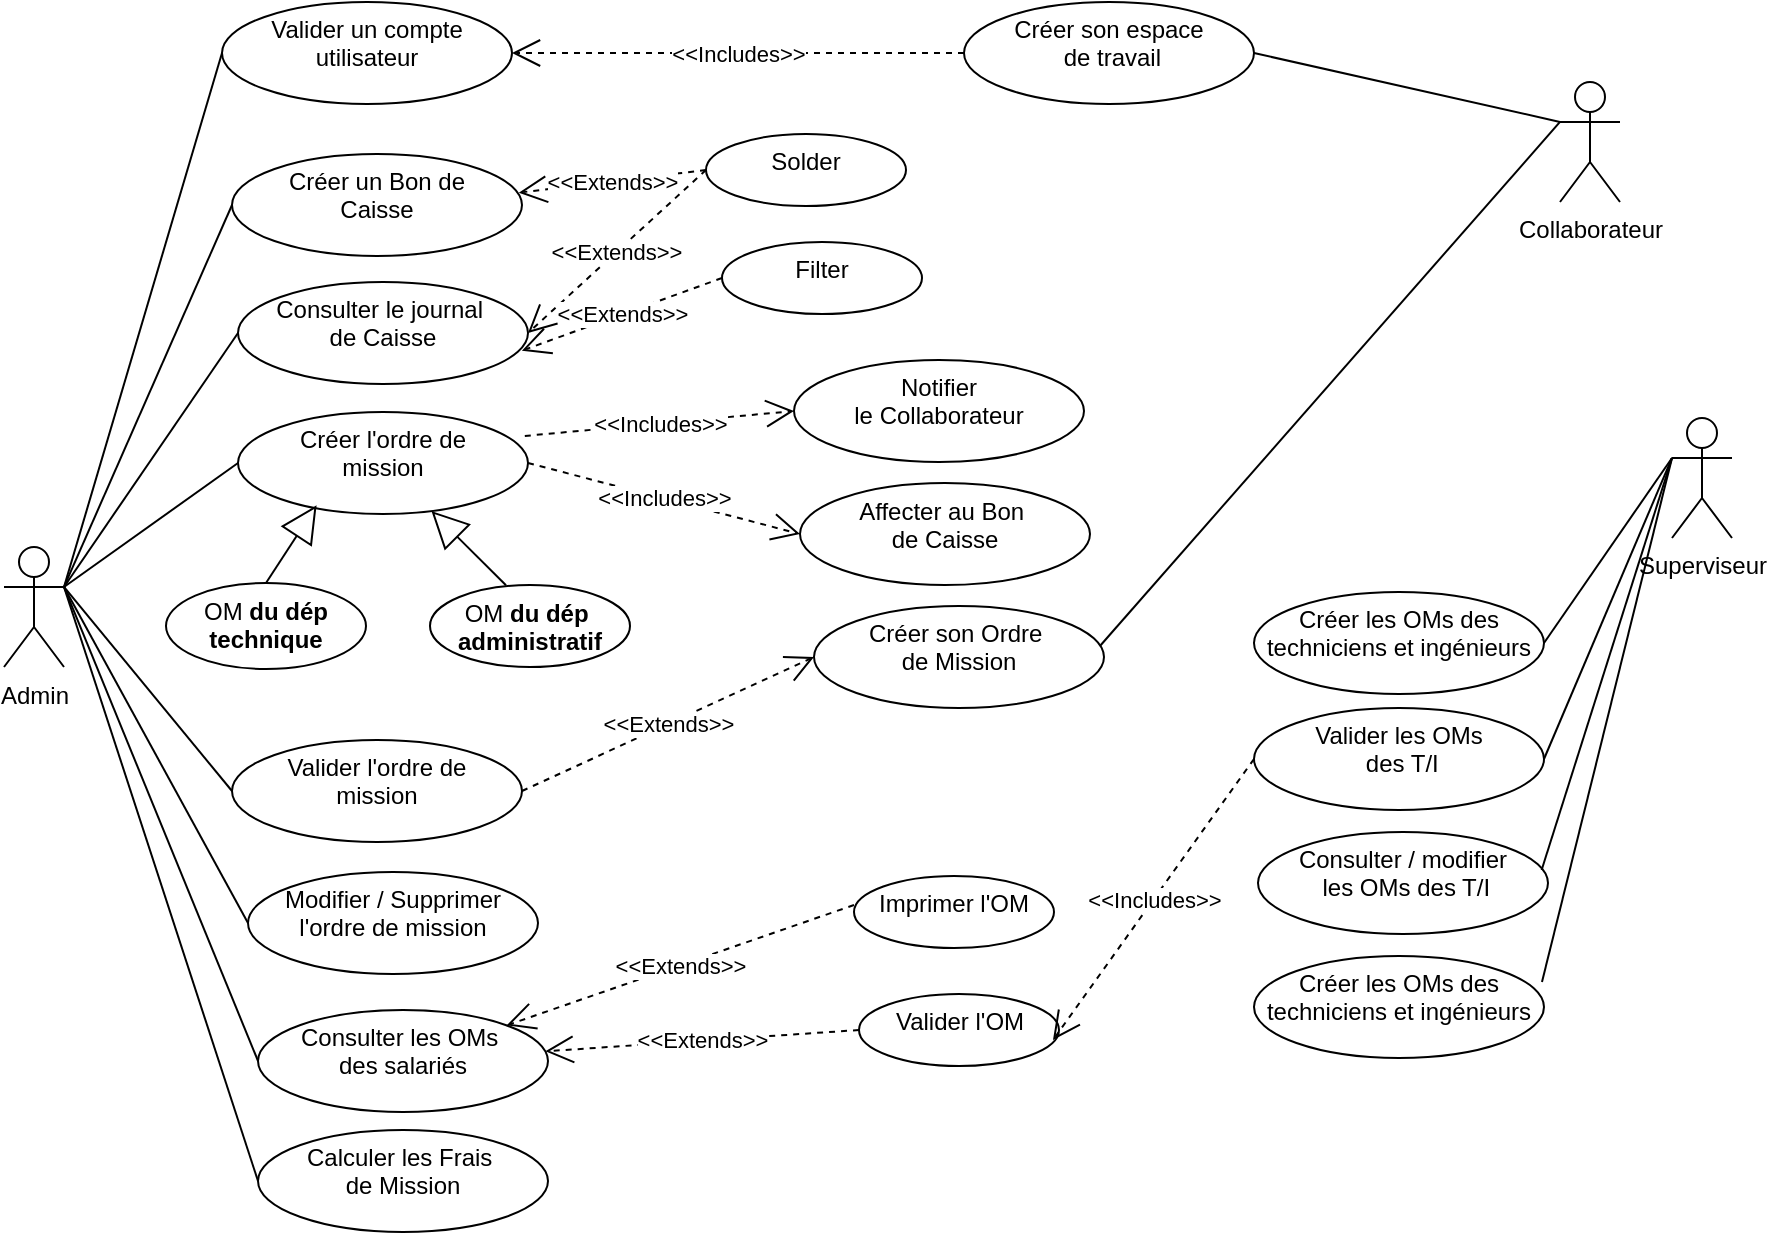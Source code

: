 <mxfile version="24.0.8" type="github">
  <diagram name="Page-1" id="bqoknefWxygjBXmzC5J1">
    <mxGraphModel dx="1071" dy="1079" grid="0" gridSize="10" guides="1" tooltips="1" connect="1" arrows="1" fold="1" page="0" pageScale="1" pageWidth="850" pageHeight="1100" math="0" shadow="0">
      <root>
        <mxCell id="0" />
        <mxCell id="1" parent="0" />
        <mxCell id="aXAPJrn92n8_OqXVa3Bo-3" value="Collaborateur&lt;div&gt;&lt;br&gt;&lt;/div&gt;" style="shape=umlActor;verticalLabelPosition=bottom;verticalAlign=top;html=1;outlineConnect=0;" parent="1" vertex="1">
          <mxGeometry x="508" y="5" width="30" height="60" as="geometry" />
        </mxCell>
        <mxCell id="aXAPJrn92n8_OqXVa3Bo-4" value="Valider un compte utilisateur" style="ellipse;whiteSpace=wrap;html=1;verticalAlign=top;" parent="1" vertex="1">
          <mxGeometry x="-161" y="-35" width="145" height="51" as="geometry" />
        </mxCell>
        <object label="Admin&lt;div&gt;&lt;br&gt;&lt;/div&gt;" Admin="" id="aXAPJrn92n8_OqXVa3Bo-2">
          <mxCell style="shape=umlActor;verticalLabelPosition=bottom;verticalAlign=top;html=1;outlineConnect=0;direction=east;rotation=0;" parent="1" vertex="1">
            <mxGeometry x="-270" y="237.5" width="30" height="60" as="geometry" />
          </mxCell>
        </object>
        <mxCell id="aXAPJrn92n8_OqXVa3Bo-8" value="Superviseur&lt;div&gt;&lt;br&gt;&lt;/div&gt;" style="shape=umlActor;verticalLabelPosition=bottom;verticalAlign=top;html=1;outlineConnect=0;" parent="1" vertex="1">
          <mxGeometry x="564" y="173" width="30" height="60" as="geometry" />
        </mxCell>
        <mxCell id="aXAPJrn92n8_OqXVa3Bo-14" value="Créer l&#39;ordre de&lt;div&gt;&amp;nbsp;mission&amp;nbsp;&lt;/div&gt;" style="ellipse;whiteSpace=wrap;html=1;verticalAlign=top;" parent="1" vertex="1">
          <mxGeometry x="-153" y="170" width="145" height="51" as="geometry" />
        </mxCell>
        <mxCell id="aXAPJrn92n8_OqXVa3Bo-16" value="&lt;div&gt;Consulter les OMs&amp;nbsp;&lt;/div&gt;&lt;div&gt;des salariés&lt;/div&gt;" style="ellipse;whiteSpace=wrap;html=1;verticalAlign=top;" parent="1" vertex="1">
          <mxGeometry x="-143" y="469" width="145" height="51" as="geometry" />
        </mxCell>
        <mxCell id="aXAPJrn92n8_OqXVa3Bo-20" value="Calculer les Frais&amp;nbsp;&lt;div&gt;de Mission&lt;/div&gt;" style="ellipse;whiteSpace=wrap;html=1;verticalAlign=top;" parent="1" vertex="1">
          <mxGeometry x="-143" y="529" width="145" height="51" as="geometry" />
        </mxCell>
        <mxCell id="aXAPJrn92n8_OqXVa3Bo-25" value="&amp;lt;&amp;lt;Extends&amp;gt;&amp;gt;" style="endArrow=open;endSize=12;dashed=1;html=1;rounded=0;exitX=0;exitY=0.403;exitDx=0;exitDy=0;exitPerimeter=0;" parent="1" source="aXAPJrn92n8_OqXVa3Bo-27" target="aXAPJrn92n8_OqXVa3Bo-16" edge="1">
          <mxGeometry width="160" relative="1" as="geometry">
            <mxPoint x="160" y="262" as="sourcePoint" />
            <mxPoint x="373" y="279" as="targetPoint" />
          </mxGeometry>
        </mxCell>
        <mxCell id="aXAPJrn92n8_OqXVa3Bo-27" value="Imprimer l&#39;OM" style="ellipse;whiteSpace=wrap;html=1;verticalAlign=top;" parent="1" vertex="1">
          <mxGeometry x="155" y="402" width="100" height="36" as="geometry" />
        </mxCell>
        <mxCell id="aXAPJrn92n8_OqXVa3Bo-29" value="Créer son espace&lt;div&gt;&amp;nbsp;de travail&lt;/div&gt;" style="ellipse;whiteSpace=wrap;html=1;verticalAlign=top;" parent="1" vertex="1">
          <mxGeometry x="210" y="-35" width="145" height="51" as="geometry" />
        </mxCell>
        <mxCell id="aXAPJrn92n8_OqXVa3Bo-31" value="&amp;lt;&amp;lt;Includes&amp;gt;&amp;gt;" style="endArrow=open;endSize=12;dashed=1;html=1;rounded=0;exitX=0;exitY=0.5;exitDx=0;exitDy=0;entryX=1;entryY=0.5;entryDx=0;entryDy=0;" parent="1" source="aXAPJrn92n8_OqXVa3Bo-29" target="aXAPJrn92n8_OqXVa3Bo-4" edge="1">
          <mxGeometry width="160" relative="1" as="geometry">
            <mxPoint x="167" y="117" as="sourcePoint" />
            <mxPoint x="33" y="114" as="targetPoint" />
          </mxGeometry>
        </mxCell>
        <mxCell id="aXAPJrn92n8_OqXVa3Bo-32" value="Créer les OMs des techniciens et ingénieurs&lt;div&gt;&lt;br&gt;&lt;/div&gt;" style="ellipse;whiteSpace=wrap;html=1;verticalAlign=top;" parent="1" vertex="1">
          <mxGeometry x="355" y="260" width="145" height="51" as="geometry" />
        </mxCell>
        <mxCell id="aXAPJrn92n8_OqXVa3Bo-33" value="&lt;div&gt;Consulter / modifier&lt;/div&gt;&lt;div&gt;&amp;nbsp;les OMs des T/I&lt;/div&gt;" style="ellipse;whiteSpace=wrap;html=1;verticalAlign=top;" parent="1" vertex="1">
          <mxGeometry x="357" y="380" width="145" height="51" as="geometry" />
        </mxCell>
        <mxCell id="aXAPJrn92n8_OqXVa3Bo-34" value="Créer les OMs des techniciens et ingénieurs&lt;div&gt;&lt;br&gt;&lt;/div&gt;" style="ellipse;whiteSpace=wrap;html=1;verticalAlign=top;" parent="1" vertex="1">
          <mxGeometry x="355" y="442" width="145" height="51" as="geometry" />
        </mxCell>
        <mxCell id="aXAPJrn92n8_OqXVa3Bo-40" value="Valider l&#39;OM" style="ellipse;whiteSpace=wrap;html=1;verticalAlign=top;" parent="1" vertex="1">
          <mxGeometry x="157.5" y="461" width="100" height="36" as="geometry" />
        </mxCell>
        <mxCell id="aXAPJrn92n8_OqXVa3Bo-41" value="&amp;lt;&amp;lt;Extends&amp;gt;&amp;gt;" style="endArrow=open;endSize=12;dashed=1;html=1;rounded=0;exitX=0;exitY=0.5;exitDx=0;exitDy=0;" parent="1" source="aXAPJrn92n8_OqXVa3Bo-40" target="aXAPJrn92n8_OqXVa3Bo-16" edge="1">
          <mxGeometry width="160" relative="1" as="geometry">
            <mxPoint x="178" y="274" as="sourcePoint" />
            <mxPoint x="53" y="271" as="targetPoint" />
          </mxGeometry>
        </mxCell>
        <mxCell id="aXAPJrn92n8_OqXVa3Bo-42" value="&lt;div&gt;Valider les OMs&lt;/div&gt;&lt;div&gt;&amp;nbsp;des T/I&lt;br&gt;&lt;/div&gt;" style="ellipse;whiteSpace=wrap;html=1;verticalAlign=top;" parent="1" vertex="1">
          <mxGeometry x="355" y="318" width="145" height="51" as="geometry" />
        </mxCell>
        <mxCell id="aXAPJrn92n8_OqXVa3Bo-44" value="&amp;lt;&amp;lt;Includes&amp;gt;&amp;gt;" style="endArrow=open;endSize=12;dashed=1;html=1;rounded=0;exitX=0;exitY=0.5;exitDx=0;exitDy=0;entryX=0.97;entryY=0.639;entryDx=0;entryDy=0;entryPerimeter=0;" parent="1" source="aXAPJrn92n8_OqXVa3Bo-42" target="aXAPJrn92n8_OqXVa3Bo-40" edge="1">
          <mxGeometry width="160" relative="1" as="geometry">
            <mxPoint x="403" y="326" as="sourcePoint" />
            <mxPoint x="268" y="324" as="targetPoint" />
          </mxGeometry>
        </mxCell>
        <mxCell id="ost5-0_Wd72OpRgAMmyx-2" value="" style="endArrow=none;html=1;rounded=0;entryX=0;entryY=0.5;entryDx=0;entryDy=0;exitX=1;exitY=0.333;exitDx=0;exitDy=0;exitPerimeter=0;" parent="1" source="aXAPJrn92n8_OqXVa3Bo-2" target="aXAPJrn92n8_OqXVa3Bo-4" edge="1">
          <mxGeometry width="50" height="50" relative="1" as="geometry">
            <mxPoint x="-226" y="254" as="sourcePoint" />
            <mxPoint x="-176" y="204" as="targetPoint" />
          </mxGeometry>
        </mxCell>
        <mxCell id="ost5-0_Wd72OpRgAMmyx-4" value="" style="endArrow=none;html=1;rounded=0;entryX=0;entryY=0.5;entryDx=0;entryDy=0;exitX=1;exitY=0.333;exitDx=0;exitDy=0;exitPerimeter=0;" parent="1" source="aXAPJrn92n8_OqXVa3Bo-2" target="aXAPJrn92n8_OqXVa3Bo-14" edge="1">
          <mxGeometry width="50" height="50" relative="1" as="geometry">
            <mxPoint x="-217" y="261" as="sourcePoint" />
            <mxPoint x="-77" y="145" as="targetPoint" />
          </mxGeometry>
        </mxCell>
        <mxCell id="ost5-0_Wd72OpRgAMmyx-5" value="" style="endArrow=none;html=1;rounded=0;entryX=0;entryY=0.5;entryDx=0;entryDy=0;exitX=1;exitY=0.333;exitDx=0;exitDy=0;exitPerimeter=0;" parent="1" source="aXAPJrn92n8_OqXVa3Bo-2" target="aXAPJrn92n8_OqXVa3Bo-16" edge="1">
          <mxGeometry width="50" height="50" relative="1" as="geometry">
            <mxPoint x="-202" y="281" as="sourcePoint" />
            <mxPoint x="-95" y="197" as="targetPoint" />
          </mxGeometry>
        </mxCell>
        <mxCell id="ost5-0_Wd72OpRgAMmyx-6" value="" style="endArrow=none;html=1;rounded=0;entryX=0;entryY=0.5;entryDx=0;entryDy=0;exitX=1;exitY=0.333;exitDx=0;exitDy=0;exitPerimeter=0;" parent="1" source="aXAPJrn92n8_OqXVa3Bo-2" target="aXAPJrn92n8_OqXVa3Bo-20" edge="1">
          <mxGeometry width="50" height="50" relative="1" as="geometry">
            <mxPoint x="-215" y="265" as="sourcePoint" />
            <mxPoint x="-85" y="207" as="targetPoint" />
          </mxGeometry>
        </mxCell>
        <mxCell id="ost5-0_Wd72OpRgAMmyx-7" value="" style="endArrow=none;html=1;rounded=0;entryX=0;entryY=0.333;entryDx=0;entryDy=0;exitX=1;exitY=0.5;exitDx=0;exitDy=0;entryPerimeter=0;" parent="1" source="aXAPJrn92n8_OqXVa3Bo-29" target="aXAPJrn92n8_OqXVa3Bo-3" edge="1">
          <mxGeometry width="50" height="50" relative="1" as="geometry">
            <mxPoint x="299" y="206" as="sourcePoint" />
            <mxPoint x="406" y="122" as="targetPoint" />
          </mxGeometry>
        </mxCell>
        <mxCell id="ost5-0_Wd72OpRgAMmyx-8" value="" style="endArrow=none;html=1;rounded=0;exitX=1;exitY=0.5;exitDx=0;exitDy=0;entryX=0;entryY=0.333;entryDx=0;entryDy=0;entryPerimeter=0;" parent="1" source="aXAPJrn92n8_OqXVa3Bo-32" target="aXAPJrn92n8_OqXVa3Bo-8" edge="1">
          <mxGeometry width="50" height="50" relative="1" as="geometry">
            <mxPoint x="510" y="395" as="sourcePoint" />
            <mxPoint x="617" y="313" as="targetPoint" />
          </mxGeometry>
        </mxCell>
        <mxCell id="ost5-0_Wd72OpRgAMmyx-10" value="" style="endArrow=none;html=1;rounded=0;exitX=1;exitY=0.5;exitDx=0;exitDy=0;entryX=0;entryY=0.333;entryDx=0;entryDy=0;entryPerimeter=0;" parent="1" source="aXAPJrn92n8_OqXVa3Bo-42" target="aXAPJrn92n8_OqXVa3Bo-8" edge="1">
          <mxGeometry width="50" height="50" relative="1" as="geometry">
            <mxPoint x="516" y="277" as="sourcePoint" />
            <mxPoint x="628" y="323" as="targetPoint" />
          </mxGeometry>
        </mxCell>
        <mxCell id="ost5-0_Wd72OpRgAMmyx-11" value="" style="endArrow=none;html=1;rounded=0;exitX=0.978;exitY=0.373;exitDx=0;exitDy=0;entryX=0;entryY=0.333;entryDx=0;entryDy=0;entryPerimeter=0;exitPerimeter=0;" parent="1" source="aXAPJrn92n8_OqXVa3Bo-33" target="aXAPJrn92n8_OqXVa3Bo-8" edge="1">
          <mxGeometry width="50" height="50" relative="1" as="geometry">
            <mxPoint x="526" y="287" as="sourcePoint" />
            <mxPoint x="638" y="333" as="targetPoint" />
          </mxGeometry>
        </mxCell>
        <mxCell id="ost5-0_Wd72OpRgAMmyx-12" value="" style="endArrow=none;html=1;rounded=0;exitX=0.993;exitY=0.255;exitDx=0;exitDy=0;entryX=0;entryY=0.333;entryDx=0;entryDy=0;entryPerimeter=0;exitPerimeter=0;" parent="1" source="aXAPJrn92n8_OqXVa3Bo-34" target="aXAPJrn92n8_OqXVa3Bo-8" edge="1">
          <mxGeometry width="50" height="50" relative="1" as="geometry">
            <mxPoint x="536" y="297" as="sourcePoint" />
            <mxPoint x="648" y="343" as="targetPoint" />
          </mxGeometry>
        </mxCell>
        <mxCell id="_NfF5JWYKRUsFBAhB294-1" value="Créer un Bon de&lt;div&gt;&amp;nbsp;Caisse&amp;nbsp;&lt;/div&gt;" style="ellipse;whiteSpace=wrap;html=1;verticalAlign=top;" vertex="1" parent="1">
          <mxGeometry x="-156" y="41" width="145" height="51" as="geometry" />
        </mxCell>
        <mxCell id="_NfF5JWYKRUsFBAhB294-2" value="" style="endArrow=none;html=1;rounded=0;entryX=0;entryY=0.5;entryDx=0;entryDy=0;exitX=1;exitY=0.333;exitDx=0;exitDy=0;exitPerimeter=0;" edge="1" parent="1" source="aXAPJrn92n8_OqXVa3Bo-2" target="_NfF5JWYKRUsFBAhB294-1">
          <mxGeometry width="50" height="50" relative="1" as="geometry">
            <mxPoint x="-169" y="272" as="sourcePoint" />
            <mxPoint x="-89" y="357" as="targetPoint" />
          </mxGeometry>
        </mxCell>
        <mxCell id="_NfF5JWYKRUsFBAhB294-3" value="&amp;lt;&amp;lt;Extends&amp;gt;&amp;gt;" style="endArrow=open;endSize=12;dashed=1;html=1;rounded=0;entryX=0.989;entryY=0.379;entryDx=0;entryDy=0;entryPerimeter=0;exitX=0;exitY=0.5;exitDx=0;exitDy=0;" edge="1" parent="1" source="_NfF5JWYKRUsFBAhB294-4" target="_NfF5JWYKRUsFBAhB294-1">
          <mxGeometry width="160" relative="1" as="geometry">
            <mxPoint x="111" y="149" as="sourcePoint" />
            <mxPoint x="220" y="115" as="targetPoint" />
          </mxGeometry>
        </mxCell>
        <mxCell id="_NfF5JWYKRUsFBAhB294-4" value="Solder&lt;div&gt;&lt;br&gt;&lt;/div&gt;" style="ellipse;whiteSpace=wrap;html=1;verticalAlign=top;" vertex="1" parent="1">
          <mxGeometry x="81" y="31" width="100" height="36" as="geometry" />
        </mxCell>
        <mxCell id="_NfF5JWYKRUsFBAhB294-5" value="&lt;div&gt;Modifier / Supprimer l&#39;ordre de mission&lt;div&gt;&lt;br&gt;&lt;/div&gt;&lt;/div&gt;" style="ellipse;whiteSpace=wrap;html=1;verticalAlign=top;" vertex="1" parent="1">
          <mxGeometry x="-148" y="400" width="145" height="51" as="geometry" />
        </mxCell>
        <mxCell id="_NfF5JWYKRUsFBAhB294-7" value="" style="endArrow=none;html=1;rounded=0;entryX=0;entryY=0.5;entryDx=0;entryDy=0;exitX=1;exitY=0.333;exitDx=0;exitDy=0;exitPerimeter=0;" edge="1" parent="1" source="aXAPJrn92n8_OqXVa3Bo-2" target="_NfF5JWYKRUsFBAhB294-5">
          <mxGeometry width="50" height="50" relative="1" as="geometry">
            <mxPoint x="-230" y="268" as="sourcePoint" />
            <mxPoint x="-143" y="383" as="targetPoint" />
          </mxGeometry>
        </mxCell>
        <mxCell id="_NfF5JWYKRUsFBAhB294-8" value="Affecter au Bon&amp;nbsp;&lt;div&gt;de Caisse&lt;/div&gt;" style="ellipse;whiteSpace=wrap;html=1;verticalAlign=top;" vertex="1" parent="1">
          <mxGeometry x="128" y="205.5" width="145" height="51" as="geometry" />
        </mxCell>
        <mxCell id="_NfF5JWYKRUsFBAhB294-9" value="&amp;lt;&amp;lt;Includes&amp;gt;&amp;gt;" style="endArrow=open;endSize=12;dashed=1;html=1;rounded=0;exitX=1;exitY=0.5;exitDx=0;exitDy=0;entryX=0;entryY=0.5;entryDx=0;entryDy=0;" edge="1" parent="1" source="aXAPJrn92n8_OqXVa3Bo-14" target="_NfF5JWYKRUsFBAhB294-8">
          <mxGeometry width="160" relative="1" as="geometry">
            <mxPoint x="-40" y="222" as="sourcePoint" />
            <mxPoint x="61" y="202" as="targetPoint" />
          </mxGeometry>
        </mxCell>
        <mxCell id="_NfF5JWYKRUsFBAhB294-10" value="Créer son Ordre&amp;nbsp;&lt;br&gt;&lt;div&gt;de Mission&lt;/div&gt;" style="ellipse;whiteSpace=wrap;html=1;verticalAlign=top;" vertex="1" parent="1">
          <mxGeometry x="135" y="267" width="145" height="51" as="geometry" />
        </mxCell>
        <mxCell id="_NfF5JWYKRUsFBAhB294-11" value="" style="endArrow=none;html=1;rounded=0;exitX=0.986;exitY=0.392;exitDx=0;exitDy=0;exitPerimeter=0;entryX=0;entryY=0.333;entryDx=0;entryDy=0;entryPerimeter=0;" edge="1" parent="1" source="_NfF5JWYKRUsFBAhB294-10" target="aXAPJrn92n8_OqXVa3Bo-3">
          <mxGeometry width="50" height="50" relative="1" as="geometry">
            <mxPoint x="382" y="29" as="sourcePoint" />
            <mxPoint x="502" y="47" as="targetPoint" />
          </mxGeometry>
        </mxCell>
        <mxCell id="_NfF5JWYKRUsFBAhB294-12" value="Valider l&#39;ordre de&lt;div&gt;&amp;nbsp;mission&amp;nbsp;&lt;/div&gt;" style="ellipse;whiteSpace=wrap;html=1;verticalAlign=top;" vertex="1" parent="1">
          <mxGeometry x="-156" y="334" width="145" height="51" as="geometry" />
        </mxCell>
        <mxCell id="_NfF5JWYKRUsFBAhB294-13" value="" style="endArrow=none;html=1;rounded=0;entryX=0;entryY=0.5;entryDx=0;entryDy=0;exitX=1;exitY=0.333;exitDx=0;exitDy=0;exitPerimeter=0;" edge="1" parent="1" source="aXAPJrn92n8_OqXVa3Bo-2" target="_NfF5JWYKRUsFBAhB294-12">
          <mxGeometry width="50" height="50" relative="1" as="geometry">
            <mxPoint x="-230" y="268" as="sourcePoint" />
            <mxPoint x="-154" y="149" as="targetPoint" />
          </mxGeometry>
        </mxCell>
        <mxCell id="_NfF5JWYKRUsFBAhB294-15" value="&amp;lt;&amp;lt;Extends&amp;gt;&amp;gt;" style="endArrow=open;endSize=12;dashed=1;html=1;rounded=0;entryX=0;entryY=0.5;entryDx=0;entryDy=0;exitX=1;exitY=0.5;exitDx=0;exitDy=0;" edge="1" parent="1" source="_NfF5JWYKRUsFBAhB294-12" target="_NfF5JWYKRUsFBAhB294-10">
          <mxGeometry width="160" relative="1" as="geometry">
            <mxPoint x="7" y="80" as="sourcePoint" />
            <mxPoint x="100" y="84" as="targetPoint" />
          </mxGeometry>
        </mxCell>
        <mxCell id="_NfF5JWYKRUsFBAhB294-16" value="&lt;div&gt;Consulter le journal&amp;nbsp;&lt;br&gt;&lt;/div&gt;&lt;div&gt;de Caisse&lt;/div&gt;" style="ellipse;whiteSpace=wrap;html=1;verticalAlign=top;" vertex="1" parent="1">
          <mxGeometry x="-153" y="105" width="145" height="51" as="geometry" />
        </mxCell>
        <mxCell id="_NfF5JWYKRUsFBAhB294-17" value="" style="endArrow=none;html=1;rounded=0;entryX=0;entryY=0.5;entryDx=0;entryDy=0;exitX=1;exitY=0.333;exitDx=0;exitDy=0;exitPerimeter=0;" edge="1" parent="1" source="aXAPJrn92n8_OqXVa3Bo-2" target="_NfF5JWYKRUsFBAhB294-16">
          <mxGeometry width="50" height="50" relative="1" as="geometry">
            <mxPoint x="-230" y="268" as="sourcePoint" />
            <mxPoint x="-146" y="145" as="targetPoint" />
          </mxGeometry>
        </mxCell>
        <mxCell id="_NfF5JWYKRUsFBAhB294-18" value="&amp;lt;&amp;lt;Extends&amp;gt;&amp;gt;" style="endArrow=open;endSize=12;dashed=1;html=1;rounded=0;entryX=1;entryY=0.5;entryDx=0;entryDy=0;exitX=0;exitY=0.5;exitDx=0;exitDy=0;" edge="1" parent="1" source="_NfF5JWYKRUsFBAhB294-4" target="_NfF5JWYKRUsFBAhB294-16">
          <mxGeometry width="160" relative="1" as="geometry">
            <mxPoint x="90" y="74" as="sourcePoint" />
            <mxPoint x="-3" y="70" as="targetPoint" />
          </mxGeometry>
        </mxCell>
        <mxCell id="_NfF5JWYKRUsFBAhB294-20" value="" style="endArrow=block;endSize=16;endFill=0;html=1;rounded=0;exitX=0.38;exitY=0.004;exitDx=0;exitDy=0;exitPerimeter=0;" edge="1" parent="1" source="_NfF5JWYKRUsFBAhB294-27" target="aXAPJrn92n8_OqXVa3Bo-14">
          <mxGeometry width="160" relative="1" as="geometry">
            <mxPoint x="8" y="250" as="sourcePoint" />
            <mxPoint x="70" y="114" as="targetPoint" />
          </mxGeometry>
        </mxCell>
        <mxCell id="_NfF5JWYKRUsFBAhB294-25" value="" style="endArrow=block;endSize=16;endFill=0;html=1;rounded=0;entryX=0.271;entryY=0.915;entryDx=0;entryDy=0;entryPerimeter=0;exitX=0.5;exitY=0;exitDx=0;exitDy=0;" edge="1" parent="1" source="_NfF5JWYKRUsFBAhB294-26" target="aXAPJrn92n8_OqXVa3Bo-14">
          <mxGeometry width="160" relative="1" as="geometry">
            <mxPoint x="-152" y="258" as="sourcePoint" />
            <mxPoint x="-32" y="227" as="targetPoint" />
          </mxGeometry>
        </mxCell>
        <mxCell id="_NfF5JWYKRUsFBAhB294-26" value="&lt;div&gt;OM&amp;nbsp;&lt;strong style=&quot;background-color: initial;&quot;&gt;du dép technique&lt;/strong&gt;&lt;br&gt;&lt;/div&gt;" style="ellipse;whiteSpace=wrap;html=1;verticalAlign=top;" vertex="1" parent="1">
          <mxGeometry x="-189" y="255.5" width="100" height="43" as="geometry" />
        </mxCell>
        <mxCell id="_NfF5JWYKRUsFBAhB294-27" value="&lt;div&gt;OM&amp;nbsp;&lt;strong style=&quot;background-color: initial;&quot;&gt;du dép&amp;nbsp;&lt;/strong&gt;&lt;/div&gt;&lt;div&gt;&lt;strong style=&quot;background-color: initial;&quot;&gt;administratif&lt;/strong&gt;&lt;br&gt;&lt;/div&gt;" style="ellipse;whiteSpace=wrap;html=1;verticalAlign=top;" vertex="1" parent="1">
          <mxGeometry x="-57" y="256.5" width="100" height="41" as="geometry" />
        </mxCell>
        <mxCell id="_NfF5JWYKRUsFBAhB294-28" value="&amp;lt;&amp;lt;Extends&amp;gt;&amp;gt;" style="endArrow=open;endSize=12;dashed=1;html=1;rounded=0;entryX=0.979;entryY=0.673;entryDx=0;entryDy=0;entryPerimeter=0;exitX=0;exitY=0.5;exitDx=0;exitDy=0;" edge="1" parent="1" source="_NfF5JWYKRUsFBAhB294-29" target="_NfF5JWYKRUsFBAhB294-16">
          <mxGeometry width="160" relative="1" as="geometry">
            <mxPoint x="85" y="137" as="sourcePoint" />
            <mxPoint x="-3" y="70" as="targetPoint" />
          </mxGeometry>
        </mxCell>
        <mxCell id="_NfF5JWYKRUsFBAhB294-29" value="&lt;div&gt;Filter&lt;/div&gt;" style="ellipse;whiteSpace=wrap;html=1;verticalAlign=top;" vertex="1" parent="1">
          <mxGeometry x="89" y="85" width="100" height="36" as="geometry" />
        </mxCell>
        <mxCell id="_NfF5JWYKRUsFBAhB294-30" value="Notifier&lt;div&gt;le Collaborateur&lt;/div&gt;" style="ellipse;whiteSpace=wrap;html=1;verticalAlign=top;" vertex="1" parent="1">
          <mxGeometry x="125" y="144" width="145" height="51" as="geometry" />
        </mxCell>
        <mxCell id="_NfF5JWYKRUsFBAhB294-31" value="&amp;lt;&amp;lt;Includes&amp;gt;&amp;gt;" style="endArrow=open;endSize=12;dashed=1;html=1;rounded=0;exitX=0.989;exitY=0.235;exitDx=0;exitDy=0;entryX=0;entryY=0.5;entryDx=0;entryDy=0;exitPerimeter=0;" edge="1" parent="1" source="aXAPJrn92n8_OqXVa3Bo-14" target="_NfF5JWYKRUsFBAhB294-30">
          <mxGeometry width="160" relative="1" as="geometry">
            <mxPoint x="2" y="206" as="sourcePoint" />
            <mxPoint x="138" y="241" as="targetPoint" />
          </mxGeometry>
        </mxCell>
      </root>
    </mxGraphModel>
  </diagram>
</mxfile>
